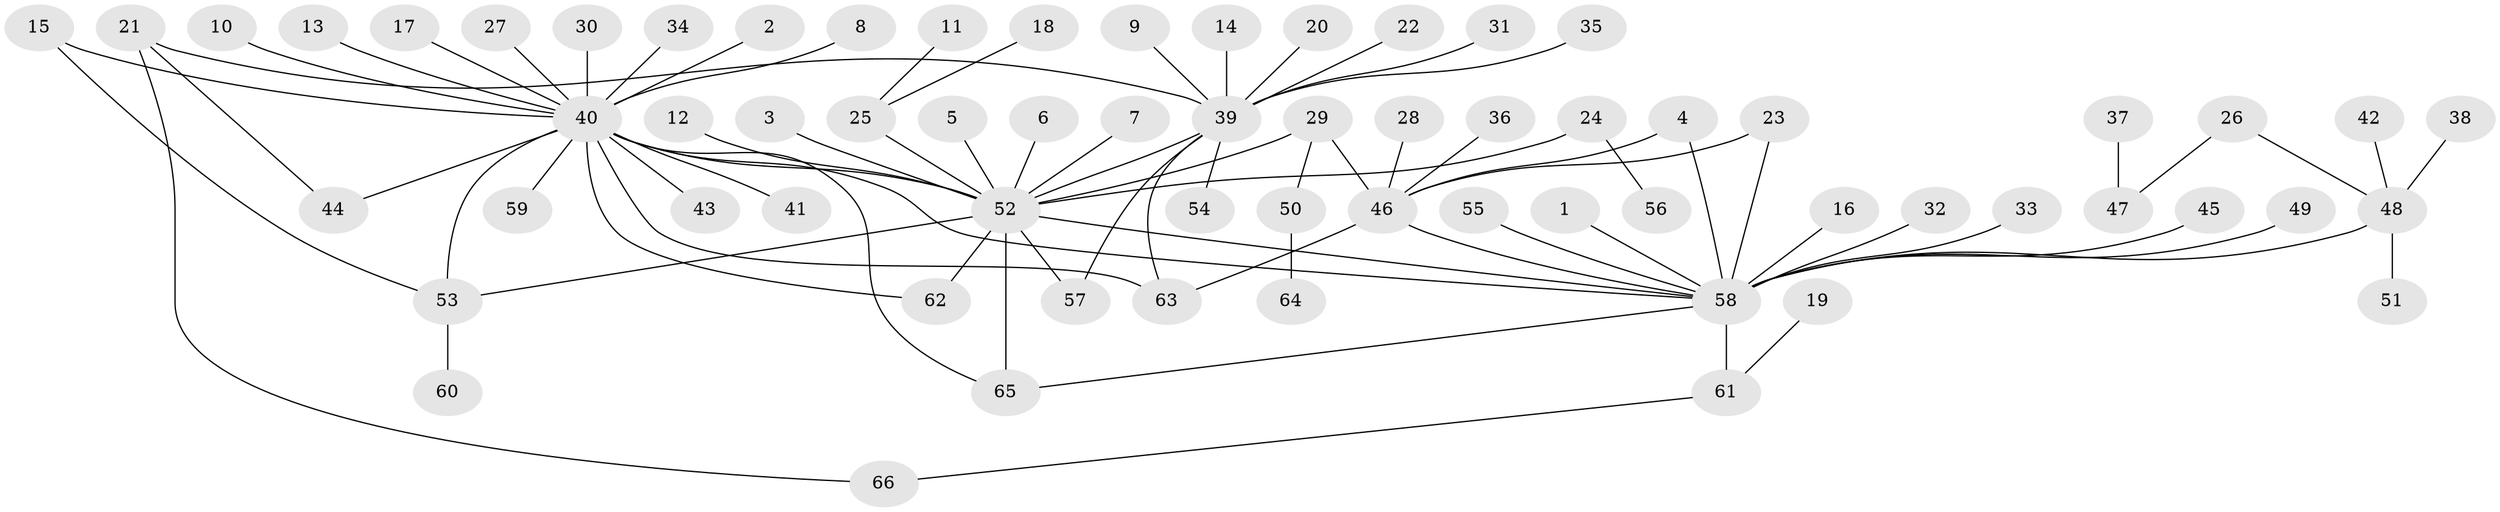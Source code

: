 // original degree distribution, {19: 0.007575757575757576, 14: 0.007575757575757576, 6: 0.015151515151515152, 23: 0.007575757575757576, 2: 0.1893939393939394, 18: 0.007575757575757576, 8: 0.007575757575757576, 1: 0.6212121212121212, 3: 0.05303030303030303, 4: 0.06060606060606061, 5: 0.015151515151515152, 9: 0.007575757575757576}
// Generated by graph-tools (version 1.1) at 2025/01/03/09/25 03:01:38]
// undirected, 66 vertices, 79 edges
graph export_dot {
graph [start="1"]
  node [color=gray90,style=filled];
  1;
  2;
  3;
  4;
  5;
  6;
  7;
  8;
  9;
  10;
  11;
  12;
  13;
  14;
  15;
  16;
  17;
  18;
  19;
  20;
  21;
  22;
  23;
  24;
  25;
  26;
  27;
  28;
  29;
  30;
  31;
  32;
  33;
  34;
  35;
  36;
  37;
  38;
  39;
  40;
  41;
  42;
  43;
  44;
  45;
  46;
  47;
  48;
  49;
  50;
  51;
  52;
  53;
  54;
  55;
  56;
  57;
  58;
  59;
  60;
  61;
  62;
  63;
  64;
  65;
  66;
  1 -- 58 [weight=1.0];
  2 -- 40 [weight=1.0];
  3 -- 52 [weight=1.0];
  4 -- 46 [weight=1.0];
  4 -- 58 [weight=1.0];
  5 -- 52 [weight=1.0];
  6 -- 52 [weight=1.0];
  7 -- 52 [weight=1.0];
  8 -- 40 [weight=1.0];
  9 -- 39 [weight=1.0];
  10 -- 40 [weight=1.0];
  11 -- 25 [weight=1.0];
  12 -- 52 [weight=1.0];
  13 -- 40 [weight=1.0];
  14 -- 39 [weight=1.0];
  15 -- 40 [weight=1.0];
  15 -- 53 [weight=1.0];
  16 -- 58 [weight=1.0];
  17 -- 40 [weight=1.0];
  18 -- 25 [weight=1.0];
  19 -- 61 [weight=1.0];
  20 -- 39 [weight=1.0];
  21 -- 39 [weight=1.0];
  21 -- 44 [weight=1.0];
  21 -- 66 [weight=1.0];
  22 -- 39 [weight=1.0];
  23 -- 46 [weight=1.0];
  23 -- 58 [weight=1.0];
  24 -- 52 [weight=1.0];
  24 -- 56 [weight=1.0];
  25 -- 52 [weight=1.0];
  26 -- 47 [weight=1.0];
  26 -- 48 [weight=1.0];
  27 -- 40 [weight=1.0];
  28 -- 46 [weight=1.0];
  29 -- 46 [weight=1.0];
  29 -- 50 [weight=1.0];
  29 -- 52 [weight=1.0];
  30 -- 40 [weight=1.0];
  31 -- 39 [weight=1.0];
  32 -- 58 [weight=1.0];
  33 -- 58 [weight=1.0];
  34 -- 40 [weight=1.0];
  35 -- 39 [weight=1.0];
  36 -- 46 [weight=1.0];
  37 -- 47 [weight=1.0];
  38 -- 48 [weight=1.0];
  39 -- 52 [weight=1.0];
  39 -- 54 [weight=1.0];
  39 -- 57 [weight=1.0];
  39 -- 63 [weight=1.0];
  40 -- 41 [weight=1.0];
  40 -- 43 [weight=1.0];
  40 -- 44 [weight=1.0];
  40 -- 52 [weight=1.0];
  40 -- 53 [weight=1.0];
  40 -- 58 [weight=1.0];
  40 -- 59 [weight=1.0];
  40 -- 62 [weight=2.0];
  40 -- 63 [weight=1.0];
  40 -- 65 [weight=1.0];
  42 -- 48 [weight=1.0];
  45 -- 58 [weight=1.0];
  46 -- 58 [weight=1.0];
  46 -- 63 [weight=1.0];
  48 -- 51 [weight=1.0];
  48 -- 58 [weight=1.0];
  49 -- 58 [weight=1.0];
  50 -- 64 [weight=1.0];
  52 -- 53 [weight=1.0];
  52 -- 57 [weight=1.0];
  52 -- 58 [weight=1.0];
  52 -- 62 [weight=1.0];
  52 -- 65 [weight=2.0];
  53 -- 60 [weight=1.0];
  55 -- 58 [weight=1.0];
  58 -- 61 [weight=1.0];
  58 -- 65 [weight=1.0];
  61 -- 66 [weight=1.0];
}
